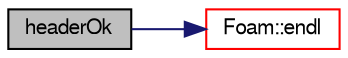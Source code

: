 digraph "headerOk"
{
  bgcolor="transparent";
  edge [fontname="FreeSans",fontsize="10",labelfontname="FreeSans",labelfontsize="10"];
  node [fontname="FreeSans",fontsize="10",shape=record];
  rankdir="LR";
  Node21840 [label="headerOk",height=0.2,width=0.4,color="black", fillcolor="grey75", style="filled", fontcolor="black"];
  Node21840 -> Node21841 [color="midnightblue",fontsize="10",style="solid",fontname="FreeSans"];
  Node21841 [label="Foam::endl",height=0.2,width=0.4,color="red",URL="$a21124.html#a2db8fe02a0d3909e9351bb4275b23ce4",tooltip="Add newline and flush stream. "];
}
